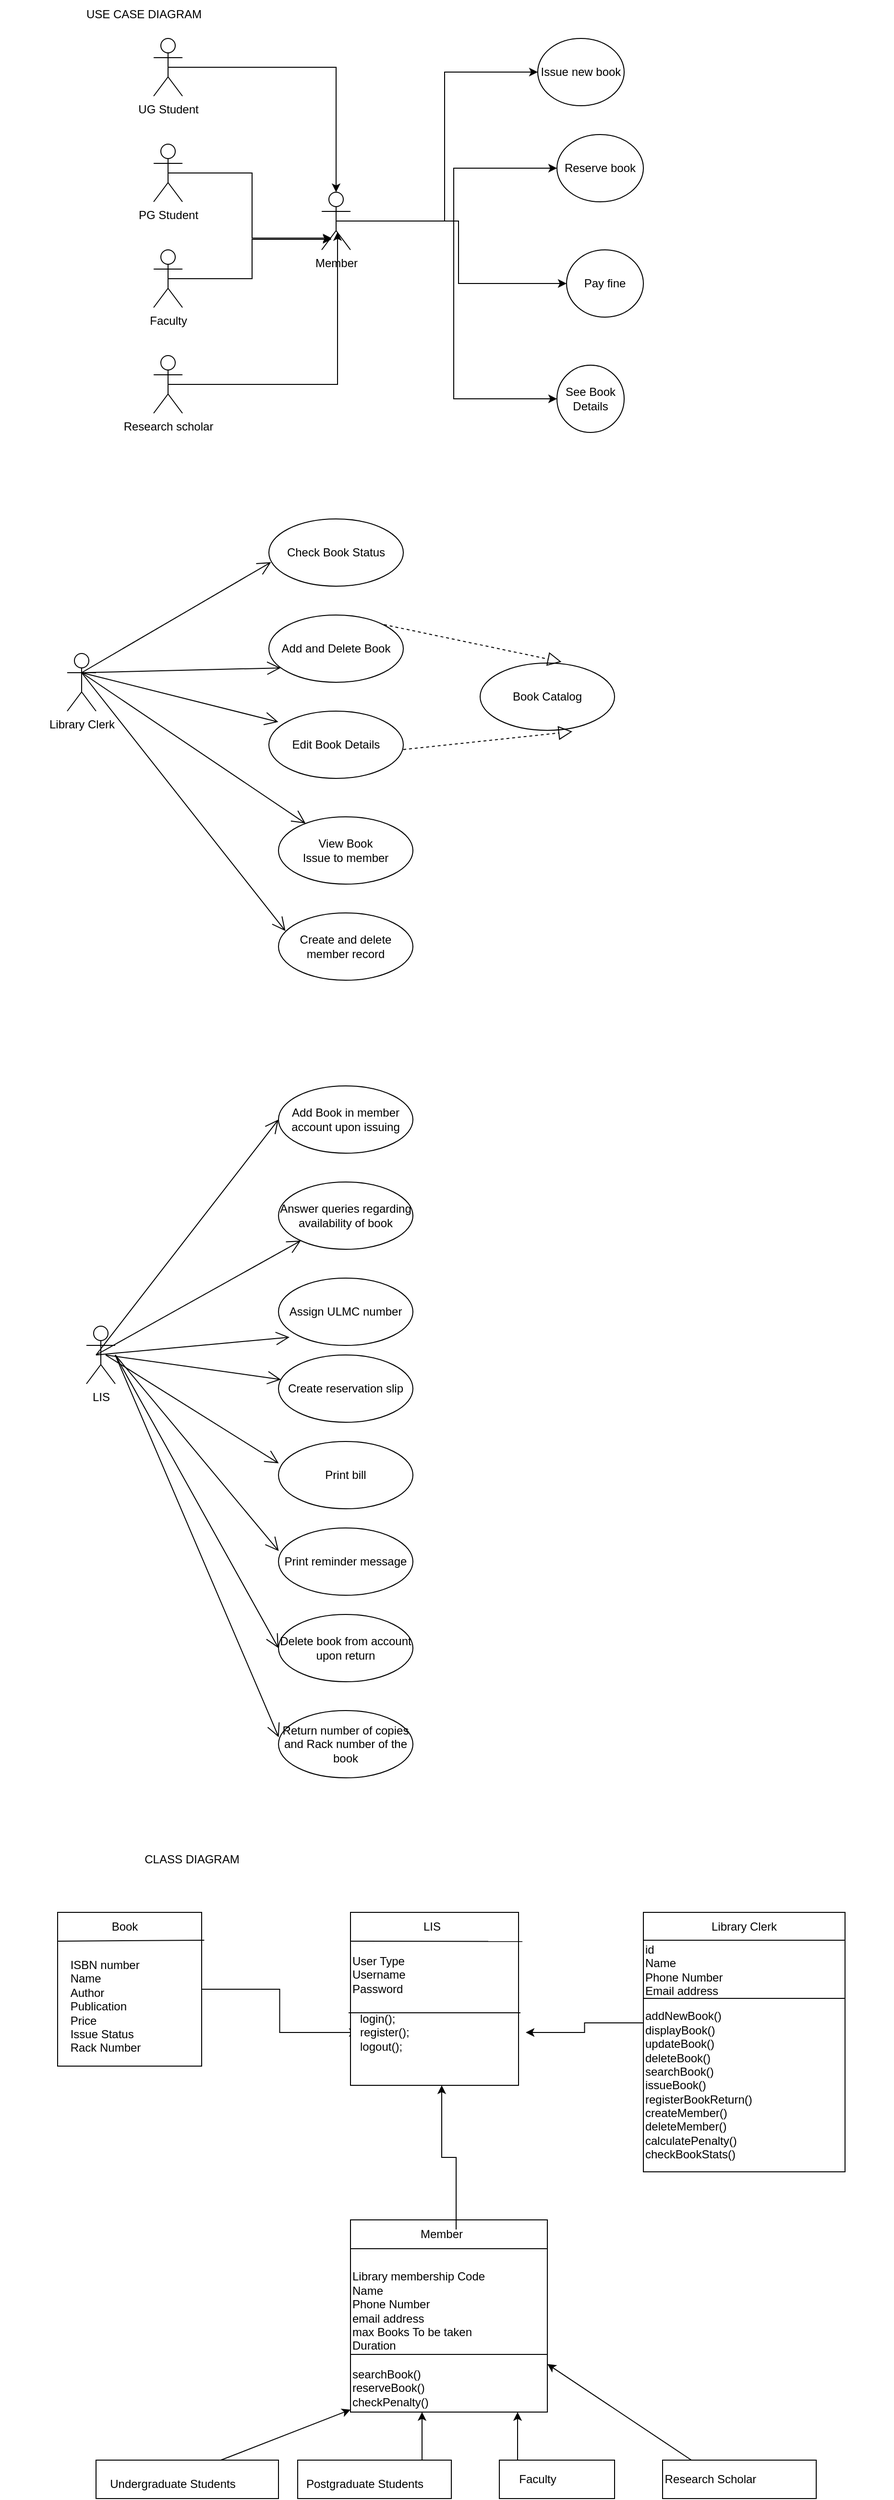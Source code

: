 <mxfile version="23.1.2" type="github">
  <diagram name="Page-1" id="4icbSyWXuBeYbICer2Tr">
    <mxGraphModel dx="2764" dy="1008" grid="1" gridSize="10" guides="1" tooltips="1" connect="1" arrows="1" fold="1" page="1" pageScale="1" pageWidth="850" pageHeight="1100" math="0" shadow="0">
      <root>
        <mxCell id="0" />
        <mxCell id="1" parent="0" />
        <mxCell id="_LSDd67RqgxLon7ZMN70-1" style="edgeStyle=orthogonalEdgeStyle;rounded=0;orthogonalLoop=1;jettySize=auto;html=1;exitX=0.5;exitY=0.5;exitDx=0;exitDy=0;exitPerimeter=0;entryX=0;entryY=0.5;entryDx=0;entryDy=0;" edge="1" parent="1" source="_LSDd67RqgxLon7ZMN70-5" target="_LSDd67RqgxLon7ZMN70-6">
          <mxGeometry relative="1" as="geometry">
            <Array as="points">
              <mxPoint x="413" y="240" />
              <mxPoint x="413" y="85" />
            </Array>
          </mxGeometry>
        </mxCell>
        <mxCell id="_LSDd67RqgxLon7ZMN70-2" style="edgeStyle=orthogonalEdgeStyle;rounded=0;orthogonalLoop=1;jettySize=auto;html=1;exitX=0.5;exitY=0.5;exitDx=0;exitDy=0;exitPerimeter=0;" edge="1" parent="1" source="_LSDd67RqgxLon7ZMN70-5" target="_LSDd67RqgxLon7ZMN70-7">
          <mxGeometry relative="1" as="geometry" />
        </mxCell>
        <mxCell id="_LSDd67RqgxLon7ZMN70-3" style="edgeStyle=orthogonalEdgeStyle;rounded=0;orthogonalLoop=1;jettySize=auto;html=1;exitX=0.5;exitY=0.5;exitDx=0;exitDy=0;exitPerimeter=0;" edge="1" parent="1" source="_LSDd67RqgxLon7ZMN70-5" target="_LSDd67RqgxLon7ZMN70-8">
          <mxGeometry relative="1" as="geometry" />
        </mxCell>
        <mxCell id="_LSDd67RqgxLon7ZMN70-4" style="edgeStyle=orthogonalEdgeStyle;rounded=0;orthogonalLoop=1;jettySize=auto;html=1;exitX=0.5;exitY=0.5;exitDx=0;exitDy=0;exitPerimeter=0;entryX=0;entryY=0.5;entryDx=0;entryDy=0;" edge="1" parent="1" source="_LSDd67RqgxLon7ZMN70-5" target="_LSDd67RqgxLon7ZMN70-9">
          <mxGeometry relative="1" as="geometry" />
        </mxCell>
        <mxCell id="_LSDd67RqgxLon7ZMN70-5" value="Member" style="shape=umlActor;verticalLabelPosition=bottom;verticalAlign=top;html=1;" vertex="1" parent="1">
          <mxGeometry x="285" y="210" width="30" height="60" as="geometry" />
        </mxCell>
        <mxCell id="_LSDd67RqgxLon7ZMN70-6" value="Issue new book" style="ellipse;whiteSpace=wrap;html=1;" vertex="1" parent="1">
          <mxGeometry x="510" y="50" width="90" height="70" as="geometry" />
        </mxCell>
        <mxCell id="_LSDd67RqgxLon7ZMN70-7" value="Reserve book" style="ellipse;whiteSpace=wrap;html=1;" vertex="1" parent="1">
          <mxGeometry x="530" y="150" width="90" height="70" as="geometry" />
        </mxCell>
        <mxCell id="_LSDd67RqgxLon7ZMN70-8" value="Pay fine" style="ellipse;whiteSpace=wrap;html=1;" vertex="1" parent="1">
          <mxGeometry x="540" y="270" width="80" height="70" as="geometry" />
        </mxCell>
        <mxCell id="_LSDd67RqgxLon7ZMN70-9" value="See Book Details" style="ellipse;whiteSpace=wrap;html=1;" vertex="1" parent="1">
          <mxGeometry x="530" y="390" width="70" height="70" as="geometry" />
        </mxCell>
        <mxCell id="_LSDd67RqgxLon7ZMN70-10" value="Library Clerk" style="shape=umlActor;verticalLabelPosition=bottom;verticalAlign=top;html=1;" vertex="1" parent="1">
          <mxGeometry x="20" y="690" width="30" height="60" as="geometry" />
        </mxCell>
        <mxCell id="_LSDd67RqgxLon7ZMN70-11" value="Check Book Status" style="ellipse;whiteSpace=wrap;html=1;" vertex="1" parent="1">
          <mxGeometry x="230" y="550" width="140" height="70" as="geometry" />
        </mxCell>
        <mxCell id="_LSDd67RqgxLon7ZMN70-12" value="Add and Delete Book" style="ellipse;whiteSpace=wrap;html=1;" vertex="1" parent="1">
          <mxGeometry x="230" y="650" width="140" height="70" as="geometry" />
        </mxCell>
        <mxCell id="_LSDd67RqgxLon7ZMN70-13" value="Edit Book Details" style="ellipse;whiteSpace=wrap;html=1;" vertex="1" parent="1">
          <mxGeometry x="230" y="750" width="140" height="70" as="geometry" />
        </mxCell>
        <mxCell id="_LSDd67RqgxLon7ZMN70-14" value="View Book&lt;br&gt;Issue to member" style="ellipse;whiteSpace=wrap;html=1;" vertex="1" parent="1">
          <mxGeometry x="240" y="860" width="140" height="70" as="geometry" />
        </mxCell>
        <mxCell id="_LSDd67RqgxLon7ZMN70-15" value="Create and delete member record" style="ellipse;whiteSpace=wrap;html=1;" vertex="1" parent="1">
          <mxGeometry x="240" y="960" width="140" height="70" as="geometry" />
        </mxCell>
        <mxCell id="_LSDd67RqgxLon7ZMN70-16" value="" style="endArrow=open;endFill=1;endSize=12;html=1;rounded=0;entryX=0.016;entryY=0.643;entryDx=0;entryDy=0;entryPerimeter=0;" edge="1" parent="1" target="_LSDd67RqgxLon7ZMN70-11">
          <mxGeometry width="160" relative="1" as="geometry">
            <mxPoint x="35" y="710" as="sourcePoint" />
            <mxPoint x="195" y="710" as="targetPoint" />
          </mxGeometry>
        </mxCell>
        <mxCell id="_LSDd67RqgxLon7ZMN70-17" value="" style="endArrow=open;endFill=1;endSize=12;html=1;rounded=0;entryX=0.088;entryY=0.786;entryDx=0;entryDy=0;entryPerimeter=0;" edge="1" parent="1" target="_LSDd67RqgxLon7ZMN70-12">
          <mxGeometry width="160" relative="1" as="geometry">
            <mxPoint x="35" y="710" as="sourcePoint" />
            <mxPoint x="195" y="710" as="targetPoint" />
          </mxGeometry>
        </mxCell>
        <mxCell id="_LSDd67RqgxLon7ZMN70-18" value="" style="endArrow=open;endFill=1;endSize=12;html=1;rounded=0;entryX=0.07;entryY=0.161;entryDx=0;entryDy=0;entryPerimeter=0;" edge="1" parent="1" target="_LSDd67RqgxLon7ZMN70-13">
          <mxGeometry width="160" relative="1" as="geometry">
            <mxPoint x="35" y="710" as="sourcePoint" />
            <mxPoint x="195" y="710" as="targetPoint" />
          </mxGeometry>
        </mxCell>
        <mxCell id="_LSDd67RqgxLon7ZMN70-19" value="" style="endArrow=open;endFill=1;endSize=12;html=1;rounded=0;" edge="1" parent="1" target="_LSDd67RqgxLon7ZMN70-14">
          <mxGeometry width="160" relative="1" as="geometry">
            <mxPoint x="35" y="710" as="sourcePoint" />
            <mxPoint x="195" y="710" as="targetPoint" />
          </mxGeometry>
        </mxCell>
        <mxCell id="_LSDd67RqgxLon7ZMN70-20" value="" style="endArrow=open;endFill=1;endSize=12;html=1;rounded=0;entryX=0.052;entryY=0.268;entryDx=0;entryDy=0;entryPerimeter=0;" edge="1" parent="1" target="_LSDd67RqgxLon7ZMN70-15">
          <mxGeometry width="160" relative="1" as="geometry">
            <mxPoint x="35" y="710" as="sourcePoint" />
            <mxPoint x="195" y="710" as="targetPoint" />
          </mxGeometry>
        </mxCell>
        <mxCell id="_LSDd67RqgxLon7ZMN70-21" value="Book Catalog" style="ellipse;whiteSpace=wrap;html=1;" vertex="1" parent="1">
          <mxGeometry x="450" y="700" width="140" height="70" as="geometry" />
        </mxCell>
        <mxCell id="_LSDd67RqgxLon7ZMN70-22" value="" style="endArrow=block;dashed=1;endFill=0;endSize=12;html=1;rounded=0;entryX=0.605;entryY=-0.018;entryDx=0;entryDy=0;entryPerimeter=0;" edge="1" parent="1" target="_LSDd67RqgxLon7ZMN70-21">
          <mxGeometry width="160" relative="1" as="geometry">
            <mxPoint x="350" y="660" as="sourcePoint" />
            <mxPoint x="510" y="660" as="targetPoint" />
          </mxGeometry>
        </mxCell>
        <mxCell id="_LSDd67RqgxLon7ZMN70-23" value="" style="endArrow=block;dashed=1;endFill=0;endSize=12;html=1;rounded=0;entryX=0.686;entryY=1.018;entryDx=0;entryDy=0;entryPerimeter=0;" edge="1" parent="1" target="_LSDd67RqgxLon7ZMN70-21">
          <mxGeometry width="160" relative="1" as="geometry">
            <mxPoint x="370" y="790" as="sourcePoint" />
            <mxPoint x="530" y="790" as="targetPoint" />
          </mxGeometry>
        </mxCell>
        <mxCell id="_LSDd67RqgxLon7ZMN70-24" value="LIS" style="shape=umlActor;verticalLabelPosition=bottom;verticalAlign=top;html=1;" vertex="1" parent="1">
          <mxGeometry x="40" y="1390" width="30" height="60" as="geometry" />
        </mxCell>
        <mxCell id="_LSDd67RqgxLon7ZMN70-25" value="USE CASE DIAGRAM" style="text;html=1;strokeColor=none;fillColor=none;align=center;verticalAlign=middle;whiteSpace=wrap;rounded=0;" vertex="1" parent="1">
          <mxGeometry x="-50" y="10" width="300" height="30" as="geometry" />
        </mxCell>
        <mxCell id="_LSDd67RqgxLon7ZMN70-26" value="Add Book in member account upon issuing" style="ellipse;whiteSpace=wrap;html=1;" vertex="1" parent="1">
          <mxGeometry x="240" y="1140" width="140" height="70" as="geometry" />
        </mxCell>
        <mxCell id="_LSDd67RqgxLon7ZMN70-27" value="Answer queries regarding availability of book" style="ellipse;whiteSpace=wrap;html=1;" vertex="1" parent="1">
          <mxGeometry x="240" y="1240" width="140" height="70" as="geometry" />
        </mxCell>
        <mxCell id="_LSDd67RqgxLon7ZMN70-28" value="Assign ULMC number" style="ellipse;whiteSpace=wrap;html=1;" vertex="1" parent="1">
          <mxGeometry x="240" y="1340" width="140" height="70" as="geometry" />
        </mxCell>
        <mxCell id="_LSDd67RqgxLon7ZMN70-29" value="Create reservation slip" style="ellipse;whiteSpace=wrap;html=1;" vertex="1" parent="1">
          <mxGeometry x="240" y="1420" width="140" height="70" as="geometry" />
        </mxCell>
        <mxCell id="_LSDd67RqgxLon7ZMN70-30" value="Print bill" style="ellipse;whiteSpace=wrap;html=1;" vertex="1" parent="1">
          <mxGeometry x="240" y="1510" width="140" height="70" as="geometry" />
        </mxCell>
        <mxCell id="_LSDd67RqgxLon7ZMN70-31" value="Print reminder message" style="ellipse;whiteSpace=wrap;html=1;" vertex="1" parent="1">
          <mxGeometry x="240" y="1600" width="140" height="70" as="geometry" />
        </mxCell>
        <mxCell id="_LSDd67RqgxLon7ZMN70-32" value="Delete book from account upon return" style="ellipse;whiteSpace=wrap;html=1;" vertex="1" parent="1">
          <mxGeometry x="240" y="1690" width="140" height="70" as="geometry" />
        </mxCell>
        <mxCell id="_LSDd67RqgxLon7ZMN70-33" value="Return number of copies and Rack number of the book" style="ellipse;whiteSpace=wrap;html=1;" vertex="1" parent="1">
          <mxGeometry x="240" y="1790" width="140" height="70" as="geometry" />
        </mxCell>
        <mxCell id="_LSDd67RqgxLon7ZMN70-34" value="" style="endArrow=open;endFill=1;endSize=12;html=1;rounded=0;entryX=0;entryY=0.5;entryDx=0;entryDy=0;" edge="1" parent="1" target="_LSDd67RqgxLon7ZMN70-26">
          <mxGeometry width="160" relative="1" as="geometry">
            <mxPoint x="50" y="1420" as="sourcePoint" />
            <mxPoint x="210" y="1420" as="targetPoint" />
          </mxGeometry>
        </mxCell>
        <mxCell id="_LSDd67RqgxLon7ZMN70-35" value="" style="endArrow=open;endFill=1;endSize=12;html=1;rounded=0;" edge="1" parent="1" target="_LSDd67RqgxLon7ZMN70-27">
          <mxGeometry width="160" relative="1" as="geometry">
            <mxPoint x="50" y="1420" as="sourcePoint" />
            <mxPoint x="210" y="1420" as="targetPoint" />
          </mxGeometry>
        </mxCell>
        <mxCell id="_LSDd67RqgxLon7ZMN70-36" value="" style="endArrow=open;endFill=1;endSize=12;html=1;rounded=0;entryX=0.082;entryY=0.879;entryDx=0;entryDy=0;entryPerimeter=0;" edge="1" parent="1" target="_LSDd67RqgxLon7ZMN70-28">
          <mxGeometry width="160" relative="1" as="geometry">
            <mxPoint x="50" y="1420" as="sourcePoint" />
            <mxPoint x="210" y="1420" as="targetPoint" />
          </mxGeometry>
        </mxCell>
        <mxCell id="_LSDd67RqgxLon7ZMN70-37" value="" style="endArrow=open;endFill=1;endSize=12;html=1;rounded=0;" edge="1" parent="1" target="_LSDd67RqgxLon7ZMN70-29">
          <mxGeometry width="160" relative="1" as="geometry">
            <mxPoint x="60" y="1420" as="sourcePoint" />
            <mxPoint x="220" y="1420" as="targetPoint" />
          </mxGeometry>
        </mxCell>
        <mxCell id="_LSDd67RqgxLon7ZMN70-38" value="" style="endArrow=open;endFill=1;endSize=12;html=1;rounded=0;entryX=0.002;entryY=0.325;entryDx=0;entryDy=0;entryPerimeter=0;" edge="1" parent="1" target="_LSDd67RqgxLon7ZMN70-30">
          <mxGeometry width="160" relative="1" as="geometry">
            <mxPoint x="60" y="1420" as="sourcePoint" />
            <mxPoint x="220" y="1420" as="targetPoint" />
          </mxGeometry>
        </mxCell>
        <mxCell id="_LSDd67RqgxLon7ZMN70-39" value="" style="endArrow=open;endFill=1;endSize=12;html=1;rounded=0;entryX=0.002;entryY=0.343;entryDx=0;entryDy=0;entryPerimeter=0;" edge="1" parent="1" target="_LSDd67RqgxLon7ZMN70-31">
          <mxGeometry width="160" relative="1" as="geometry">
            <mxPoint x="70" y="1420" as="sourcePoint" />
            <mxPoint x="230" y="1420" as="targetPoint" />
          </mxGeometry>
        </mxCell>
        <mxCell id="_LSDd67RqgxLon7ZMN70-40" value="" style="endArrow=open;endFill=1;endSize=12;html=1;rounded=0;entryX=0;entryY=0.5;entryDx=0;entryDy=0;" edge="1" parent="1" target="_LSDd67RqgxLon7ZMN70-32">
          <mxGeometry width="160" relative="1" as="geometry">
            <mxPoint x="70" y="1420" as="sourcePoint" />
            <mxPoint x="230" y="1420" as="targetPoint" />
          </mxGeometry>
        </mxCell>
        <mxCell id="_LSDd67RqgxLon7ZMN70-41" value="" style="endArrow=open;endFill=1;endSize=12;html=1;rounded=0;entryX=0.002;entryY=0.397;entryDx=0;entryDy=0;entryPerimeter=0;" edge="1" parent="1" target="_LSDd67RqgxLon7ZMN70-33">
          <mxGeometry width="160" relative="1" as="geometry">
            <mxPoint x="70" y="1420" as="sourcePoint" />
            <mxPoint x="230" y="1420" as="targetPoint" />
          </mxGeometry>
        </mxCell>
        <mxCell id="_LSDd67RqgxLon7ZMN70-42" value="PG Student" style="shape=umlActor;verticalLabelPosition=bottom;verticalAlign=top;html=1;" vertex="1" parent="1">
          <mxGeometry x="110" y="160" width="30" height="60" as="geometry" />
        </mxCell>
        <mxCell id="_LSDd67RqgxLon7ZMN70-43" value="Research scholar" style="shape=umlActor;verticalLabelPosition=bottom;verticalAlign=top;html=1;" vertex="1" parent="1">
          <mxGeometry x="110" y="380" width="30" height="60" as="geometry" />
        </mxCell>
        <mxCell id="_LSDd67RqgxLon7ZMN70-44" value="UG Student" style="shape=umlActor;verticalLabelPosition=bottom;verticalAlign=top;html=1;" vertex="1" parent="1">
          <mxGeometry x="110" y="50" width="30" height="60" as="geometry" />
        </mxCell>
        <mxCell id="_LSDd67RqgxLon7ZMN70-45" value="Faculty" style="shape=umlActor;verticalLabelPosition=bottom;verticalAlign=top;html=1;" vertex="1" parent="1">
          <mxGeometry x="110" y="270" width="30" height="60" as="geometry" />
        </mxCell>
        <mxCell id="_LSDd67RqgxLon7ZMN70-46" style="edgeStyle=orthogonalEdgeStyle;rounded=0;orthogonalLoop=1;jettySize=auto;html=1;exitX=0.5;exitY=0.5;exitDx=0;exitDy=0;exitPerimeter=0;entryX=0.55;entryY=0.692;entryDx=0;entryDy=0;entryPerimeter=0;" edge="1" parent="1" source="_LSDd67RqgxLon7ZMN70-43" target="_LSDd67RqgxLon7ZMN70-5">
          <mxGeometry relative="1" as="geometry" />
        </mxCell>
        <mxCell id="_LSDd67RqgxLon7ZMN70-47" style="edgeStyle=orthogonalEdgeStyle;rounded=0;orthogonalLoop=1;jettySize=auto;html=1;exitX=0.5;exitY=0.5;exitDx=0;exitDy=0;exitPerimeter=0;entryX=0.342;entryY=0.817;entryDx=0;entryDy=0;entryPerimeter=0;" edge="1" parent="1" source="_LSDd67RqgxLon7ZMN70-45" target="_LSDd67RqgxLon7ZMN70-5">
          <mxGeometry relative="1" as="geometry" />
        </mxCell>
        <mxCell id="_LSDd67RqgxLon7ZMN70-48" style="edgeStyle=orthogonalEdgeStyle;rounded=0;orthogonalLoop=1;jettySize=auto;html=1;exitX=0.5;exitY=0.5;exitDx=0;exitDy=0;exitPerimeter=0;entryX=0.342;entryY=0.796;entryDx=0;entryDy=0;entryPerimeter=0;" edge="1" parent="1" source="_LSDd67RqgxLon7ZMN70-42" target="_LSDd67RqgxLon7ZMN70-5">
          <mxGeometry relative="1" as="geometry" />
        </mxCell>
        <mxCell id="_LSDd67RqgxLon7ZMN70-49" style="edgeStyle=orthogonalEdgeStyle;rounded=0;orthogonalLoop=1;jettySize=auto;html=1;exitX=0.5;exitY=0.5;exitDx=0;exitDy=0;exitPerimeter=0;entryX=0.5;entryY=0;entryDx=0;entryDy=0;entryPerimeter=0;" edge="1" parent="1" source="_LSDd67RqgxLon7ZMN70-44" target="_LSDd67RqgxLon7ZMN70-5">
          <mxGeometry relative="1" as="geometry" />
        </mxCell>
        <mxCell id="_LSDd67RqgxLon7ZMN70-50" value="CLASS DIAGRAM" style="text;html=1;strokeColor=none;fillColor=none;align=center;verticalAlign=middle;whiteSpace=wrap;rounded=0;" vertex="1" parent="1">
          <mxGeometry y="1930" width="300" height="30" as="geometry" />
        </mxCell>
        <mxCell id="_LSDd67RqgxLon7ZMN70-51" style="edgeStyle=orthogonalEdgeStyle;rounded=0;orthogonalLoop=1;jettySize=auto;html=1;exitX=1;exitY=0.5;exitDx=0;exitDy=0;" edge="1" parent="1" source="_LSDd67RqgxLon7ZMN70-52" target="_LSDd67RqgxLon7ZMN70-61">
          <mxGeometry relative="1" as="geometry" />
        </mxCell>
        <mxCell id="_LSDd67RqgxLon7ZMN70-52" value="" style="rounded=0;whiteSpace=wrap;html=1;" vertex="1" parent="1">
          <mxGeometry x="10" y="2000" width="150" height="160" as="geometry" />
        </mxCell>
        <mxCell id="_LSDd67RqgxLon7ZMN70-53" value="Book" style="text;html=1;strokeColor=none;fillColor=none;align=center;verticalAlign=middle;whiteSpace=wrap;rounded=0;" vertex="1" parent="1">
          <mxGeometry x="50" y="2000" width="60" height="30" as="geometry" />
        </mxCell>
        <mxCell id="_LSDd67RqgxLon7ZMN70-54" value="" style="endArrow=none;html=1;rounded=0;entryX=1.018;entryY=0.181;entryDx=0;entryDy=0;entryPerimeter=0;" edge="1" parent="1" target="_LSDd67RqgxLon7ZMN70-52">
          <mxGeometry width="50" height="50" relative="1" as="geometry">
            <mxPoint x="10" y="2030" as="sourcePoint" />
            <mxPoint x="80" y="2030" as="targetPoint" />
            <Array as="points" />
          </mxGeometry>
        </mxCell>
        <mxCell id="_LSDd67RqgxLon7ZMN70-55" value="&lt;div style=&quot;text-align: left;&quot;&gt;&lt;span style=&quot;background-color: initial;&quot;&gt;ISBN number&lt;/span&gt;&lt;/div&gt;&lt;div style=&quot;text-align: left;&quot;&gt;&lt;span style=&quot;background-color: initial;&quot;&gt;Name&lt;/span&gt;&lt;/div&gt;&lt;div style=&quot;text-align: left;&quot;&gt;&lt;span style=&quot;background-color: initial;&quot;&gt;Author&lt;/span&gt;&lt;/div&gt;&lt;div style=&quot;text-align: left;&quot;&gt;&lt;span style=&quot;background-color: initial;&quot;&gt;Publication&lt;/span&gt;&lt;/div&gt;&lt;div style=&quot;text-align: left;&quot;&gt;&lt;span style=&quot;background-color: initial;&quot;&gt;Price&lt;/span&gt;&lt;/div&gt;&lt;div style=&quot;text-align: left;&quot;&gt;&lt;span style=&quot;background-color: initial;&quot;&gt;Issue Status&lt;/span&gt;&lt;/div&gt;&lt;div style=&quot;text-align: left;&quot;&gt;&lt;span style=&quot;background-color: initial;&quot;&gt;Rack Number&lt;/span&gt;&lt;/div&gt;&lt;div style=&quot;text-align: left;&quot;&gt;&lt;span style=&quot;background-color: initial;&quot;&gt;&lt;br&gt;&lt;/span&gt;&lt;/div&gt;" style="text;html=1;strokeColor=none;fillColor=none;align=center;verticalAlign=middle;whiteSpace=wrap;rounded=0;" vertex="1" parent="1">
          <mxGeometry y="2040" width="120" height="130" as="geometry" />
        </mxCell>
        <mxCell id="_LSDd67RqgxLon7ZMN70-56" value="" style="rounded=0;whiteSpace=wrap;html=1;" vertex="1" parent="1">
          <mxGeometry x="315" y="2000" width="175" height="180" as="geometry" />
        </mxCell>
        <mxCell id="_LSDd67RqgxLon7ZMN70-57" value="" style="endArrow=none;html=1;rounded=0;entryX=1.023;entryY=0.168;entryDx=0;entryDy=0;entryPerimeter=0;" edge="1" parent="1" target="_LSDd67RqgxLon7ZMN70-56">
          <mxGeometry width="50" height="50" relative="1" as="geometry">
            <mxPoint x="315" y="2030" as="sourcePoint" />
            <mxPoint x="485" y="2030" as="targetPoint" />
          </mxGeometry>
        </mxCell>
        <mxCell id="_LSDd67RqgxLon7ZMN70-58" value="" style="endArrow=none;html=1;rounded=0;entryX=1.023;entryY=0.168;entryDx=0;entryDy=0;entryPerimeter=0;" edge="1" parent="1">
          <mxGeometry width="50" height="50" relative="1" as="geometry">
            <mxPoint x="313" y="2104.5" as="sourcePoint" />
            <mxPoint x="492" y="2104.5" as="targetPoint" />
          </mxGeometry>
        </mxCell>
        <mxCell id="_LSDd67RqgxLon7ZMN70-59" value="LIS" style="text;html=1;strokeColor=none;fillColor=none;align=center;verticalAlign=middle;whiteSpace=wrap;rounded=0;" vertex="1" parent="1">
          <mxGeometry x="370" y="2000" width="60" height="30" as="geometry" />
        </mxCell>
        <mxCell id="_LSDd67RqgxLon7ZMN70-60" value="User Type&lt;br&gt;Username&lt;br&gt;Password" style="text;html=1;strokeColor=none;fillColor=none;align=left;verticalAlign=middle;whiteSpace=wrap;rounded=0;" vertex="1" parent="1">
          <mxGeometry x="315" y="2010" width="190" height="110" as="geometry" />
        </mxCell>
        <mxCell id="_LSDd67RqgxLon7ZMN70-61" value="login();&lt;br&gt;register();&lt;br&gt;logout();&lt;br&gt;" style="text;html=1;strokeColor=none;fillColor=none;align=left;verticalAlign=middle;whiteSpace=wrap;rounded=0;" vertex="1" parent="1">
          <mxGeometry x="322.5" y="2070" width="175" height="110" as="geometry" />
        </mxCell>
        <mxCell id="_LSDd67RqgxLon7ZMN70-62" value="" style="rounded=0;whiteSpace=wrap;html=1;" vertex="1" parent="1">
          <mxGeometry x="620" y="2000" width="210" height="270" as="geometry" />
        </mxCell>
        <mxCell id="_LSDd67RqgxLon7ZMN70-63" value="" style="endArrow=none;html=1;rounded=0;" edge="1" parent="1" source="_LSDd67RqgxLon7ZMN70-62">
          <mxGeometry width="50" height="50" relative="1" as="geometry">
            <mxPoint x="750" y="2030" as="sourcePoint" />
            <mxPoint x="830" y="2030" as="targetPoint" />
          </mxGeometry>
        </mxCell>
        <mxCell id="_LSDd67RqgxLon7ZMN70-64" value="" style="endArrow=none;html=1;rounded=0;" edge="1" parent="1" source="_LSDd67RqgxLon7ZMN70-62">
          <mxGeometry width="50" height="50" relative="1" as="geometry">
            <mxPoint x="790" y="2029" as="sourcePoint" />
            <mxPoint x="620" y="2029" as="targetPoint" />
            <Array as="points">
              <mxPoint x="830" y="2029" />
            </Array>
          </mxGeometry>
        </mxCell>
        <mxCell id="_LSDd67RqgxLon7ZMN70-65" value="" style="endArrow=none;html=1;rounded=0;" edge="1" parent="1">
          <mxGeometry width="50" height="50" relative="1" as="geometry">
            <mxPoint x="830" y="2089.5" as="sourcePoint" />
            <mxPoint x="620" y="2089.5" as="targetPoint" />
            <Array as="points">
              <mxPoint x="830" y="2089.5" />
            </Array>
          </mxGeometry>
        </mxCell>
        <mxCell id="_LSDd67RqgxLon7ZMN70-66" value="Library Clerk" style="text;html=1;strokeColor=none;fillColor=none;align=center;verticalAlign=middle;whiteSpace=wrap;rounded=0;" vertex="1" parent="1">
          <mxGeometry x="680" y="2000" width="90" height="30" as="geometry" />
        </mxCell>
        <mxCell id="_LSDd67RqgxLon7ZMN70-67" value="id&lt;br&gt;Name&lt;br&gt;Phone Number&lt;br&gt;Email address" style="text;html=1;strokeColor=none;fillColor=none;align=left;verticalAlign=middle;whiteSpace=wrap;rounded=0;" vertex="1" parent="1">
          <mxGeometry x="620" y="2010" width="140" height="100" as="geometry" />
        </mxCell>
        <mxCell id="_LSDd67RqgxLon7ZMN70-68" style="edgeStyle=orthogonalEdgeStyle;rounded=0;orthogonalLoop=1;jettySize=auto;html=1;exitX=0;exitY=0.25;exitDx=0;exitDy=0;" edge="1" parent="1" source="_LSDd67RqgxLon7ZMN70-69" target="_LSDd67RqgxLon7ZMN70-61">
          <mxGeometry relative="1" as="geometry" />
        </mxCell>
        <mxCell id="_LSDd67RqgxLon7ZMN70-69" value="addNewBook()&lt;br&gt;displayBook()&lt;br&gt;updateBook()&lt;br&gt;deleteBook()&lt;br&gt;searchBook()&lt;br&gt;issueBook()&lt;br&gt;registerBookReturn()&lt;br&gt;createMember()&lt;br&gt;deleteMember()&lt;br&gt;calculatePenalty()&lt;br&gt;checkBookStats()" style="text;html=1;strokeColor=none;fillColor=none;align=left;verticalAlign=middle;whiteSpace=wrap;rounded=0;" vertex="1" parent="1">
          <mxGeometry x="620" y="2050" width="260" height="260" as="geometry" />
        </mxCell>
        <mxCell id="_LSDd67RqgxLon7ZMN70-70" style="edgeStyle=orthogonalEdgeStyle;rounded=0;orthogonalLoop=1;jettySize=auto;html=1;exitX=0.5;exitY=1;exitDx=0;exitDy=0;" edge="1" parent="1" source="_LSDd67RqgxLon7ZMN70-62" target="_LSDd67RqgxLon7ZMN70-62">
          <mxGeometry relative="1" as="geometry" />
        </mxCell>
        <mxCell id="_LSDd67RqgxLon7ZMN70-71" value="" style="rounded=0;whiteSpace=wrap;html=1;" vertex="1" parent="1">
          <mxGeometry x="315" y="2320" width="205" height="200" as="geometry" />
        </mxCell>
        <mxCell id="_LSDd67RqgxLon7ZMN70-72" value="" style="endArrow=none;html=1;rounded=0;" edge="1" parent="1" target="_LSDd67RqgxLon7ZMN70-71">
          <mxGeometry width="50" height="50" relative="1" as="geometry">
            <mxPoint x="315" y="2350" as="sourcePoint" />
            <mxPoint x="475" y="2350" as="targetPoint" />
            <Array as="points">
              <mxPoint x="520" y="2350" />
            </Array>
          </mxGeometry>
        </mxCell>
        <mxCell id="_LSDd67RqgxLon7ZMN70-73" value="Member" style="text;html=1;strokeColor=none;fillColor=none;align=center;verticalAlign=middle;whiteSpace=wrap;rounded=0;" vertex="1" parent="1">
          <mxGeometry x="330" y="2320" width="160" height="30" as="geometry" />
        </mxCell>
        <mxCell id="_LSDd67RqgxLon7ZMN70-74" value="" style="endArrow=none;html=1;rounded=0;" edge="1" parent="1">
          <mxGeometry width="50" height="50" relative="1" as="geometry">
            <mxPoint x="315" y="2460" as="sourcePoint" />
            <mxPoint x="520" y="2460" as="targetPoint" />
            <Array as="points">
              <mxPoint x="520" y="2460" />
            </Array>
          </mxGeometry>
        </mxCell>
        <mxCell id="_LSDd67RqgxLon7ZMN70-75" style="edgeStyle=orthogonalEdgeStyle;rounded=0;orthogonalLoop=1;jettySize=auto;html=1;" edge="1" parent="1" source="_LSDd67RqgxLon7ZMN70-76" target="_LSDd67RqgxLon7ZMN70-61">
          <mxGeometry relative="1" as="geometry" />
        </mxCell>
        <mxCell id="_LSDd67RqgxLon7ZMN70-76" value="Library membership Code&lt;br&gt;Name&lt;br&gt;Phone Number&lt;br&gt;email address&lt;br&gt;max Books To be taken&lt;br&gt;Duration" style="text;html=1;strokeColor=none;fillColor=none;align=left;verticalAlign=middle;whiteSpace=wrap;rounded=0;" vertex="1" parent="1">
          <mxGeometry x="315" y="2330" width="220" height="170" as="geometry" />
        </mxCell>
        <mxCell id="_LSDd67RqgxLon7ZMN70-77" value="searchBook()&lt;br&gt;reserveBook()&lt;br&gt;checkPenalty()" style="text;html=1;strokeColor=none;fillColor=none;align=left;verticalAlign=middle;whiteSpace=wrap;rounded=0;" vertex="1" parent="1">
          <mxGeometry x="315" y="2450" width="150" height="90" as="geometry" />
        </mxCell>
        <mxCell id="_LSDd67RqgxLon7ZMN70-78" value="Postgraduate Students" style="text;html=1;strokeColor=none;fillColor=none;align=center;verticalAlign=middle;whiteSpace=wrap;rounded=0;" vertex="1" parent="1">
          <mxGeometry x="60" y="2575" width="160" height="30" as="geometry" />
        </mxCell>
        <mxCell id="_LSDd67RqgxLon7ZMN70-79" value="Research Scholars" style="text;html=1;strokeColor=none;fillColor=none;align=center;verticalAlign=middle;whiteSpace=wrap;rounded=0;" vertex="1" parent="1">
          <mxGeometry x="640" y="2580" width="160" height="30" as="geometry" />
        </mxCell>
        <mxCell id="_LSDd67RqgxLon7ZMN70-80" value="Faulty" style="text;html=1;strokeColor=none;fillColor=none;align=center;verticalAlign=middle;whiteSpace=wrap;rounded=0;" vertex="1" parent="1">
          <mxGeometry x="450" y="2575" width="160" height="30" as="geometry" />
        </mxCell>
        <mxCell id="_LSDd67RqgxLon7ZMN70-81" value="" style="rounded=0;whiteSpace=wrap;html=1;" vertex="1" parent="1">
          <mxGeometry x="50" y="2570" width="190" height="40" as="geometry" />
        </mxCell>
        <mxCell id="_LSDd67RqgxLon7ZMN70-82" value="" style="rounded=0;whiteSpace=wrap;html=1;" vertex="1" parent="1">
          <mxGeometry x="260" y="2570" width="160" height="40" as="geometry" />
        </mxCell>
        <mxCell id="_LSDd67RqgxLon7ZMN70-83" value="" style="rounded=0;whiteSpace=wrap;html=1;" vertex="1" parent="1">
          <mxGeometry x="470" y="2570" width="120" height="40" as="geometry" />
        </mxCell>
        <mxCell id="_LSDd67RqgxLon7ZMN70-84" value="" style="rounded=0;whiteSpace=wrap;html=1;" vertex="1" parent="1">
          <mxGeometry x="640" y="2570" width="160" height="40" as="geometry" />
        </mxCell>
        <mxCell id="_LSDd67RqgxLon7ZMN70-85" value="Faculty" style="text;html=1;strokeColor=none;fillColor=none;align=center;verticalAlign=middle;whiteSpace=wrap;rounded=0;" vertex="1" parent="1">
          <mxGeometry x="480" y="2575" width="60" height="30" as="geometry" />
        </mxCell>
        <mxCell id="_LSDd67RqgxLon7ZMN70-86" value="Undergraduate Students" style="text;html=1;strokeColor=none;fillColor=none;align=center;verticalAlign=middle;whiteSpace=wrap;rounded=0;" vertex="1" parent="1">
          <mxGeometry x="-10" y="2580" width="280" height="30" as="geometry" />
        </mxCell>
        <mxCell id="_LSDd67RqgxLon7ZMN70-87" value="Postgraduate Students" style="text;html=1;strokeColor=none;fillColor=none;align=center;verticalAlign=middle;whiteSpace=wrap;rounded=0;" vertex="1" parent="1">
          <mxGeometry x="210" y="2580" width="240" height="30" as="geometry" />
        </mxCell>
        <mxCell id="_LSDd67RqgxLon7ZMN70-88" value="Research Scholar" style="text;html=1;strokeColor=none;fillColor=none;align=center;verticalAlign=middle;whiteSpace=wrap;rounded=0;" vertex="1" parent="1">
          <mxGeometry x="580" y="2575" width="220" height="30" as="geometry" />
        </mxCell>
        <mxCell id="_LSDd67RqgxLon7ZMN70-89" value="" style="endArrow=classic;html=1;rounded=0;entryX=0;entryY=0.75;entryDx=0;entryDy=0;" edge="1" parent="1" target="_LSDd67RqgxLon7ZMN70-77">
          <mxGeometry width="50" height="50" relative="1" as="geometry">
            <mxPoint x="180" y="2570" as="sourcePoint" />
            <mxPoint x="230" y="2520" as="targetPoint" />
          </mxGeometry>
        </mxCell>
        <mxCell id="_LSDd67RqgxLon7ZMN70-90" value="" style="endArrow=classic;html=1;rounded=0;" edge="1" parent="1">
          <mxGeometry width="50" height="50" relative="1" as="geometry">
            <mxPoint x="389.5" y="2570" as="sourcePoint" />
            <mxPoint x="389.5" y="2520" as="targetPoint" />
          </mxGeometry>
        </mxCell>
        <mxCell id="_LSDd67RqgxLon7ZMN70-91" value="" style="endArrow=classic;html=1;rounded=0;" edge="1" parent="1">
          <mxGeometry width="50" height="50" relative="1" as="geometry">
            <mxPoint x="489" y="2570" as="sourcePoint" />
            <mxPoint x="489" y="2520" as="targetPoint" />
          </mxGeometry>
        </mxCell>
        <mxCell id="_LSDd67RqgxLon7ZMN70-92" value="" style="endArrow=classic;html=1;rounded=0;" edge="1" parent="1">
          <mxGeometry width="50" height="50" relative="1" as="geometry">
            <mxPoint x="670" y="2570" as="sourcePoint" />
            <mxPoint x="520" y="2470" as="targetPoint" />
          </mxGeometry>
        </mxCell>
      </root>
    </mxGraphModel>
  </diagram>
</mxfile>

